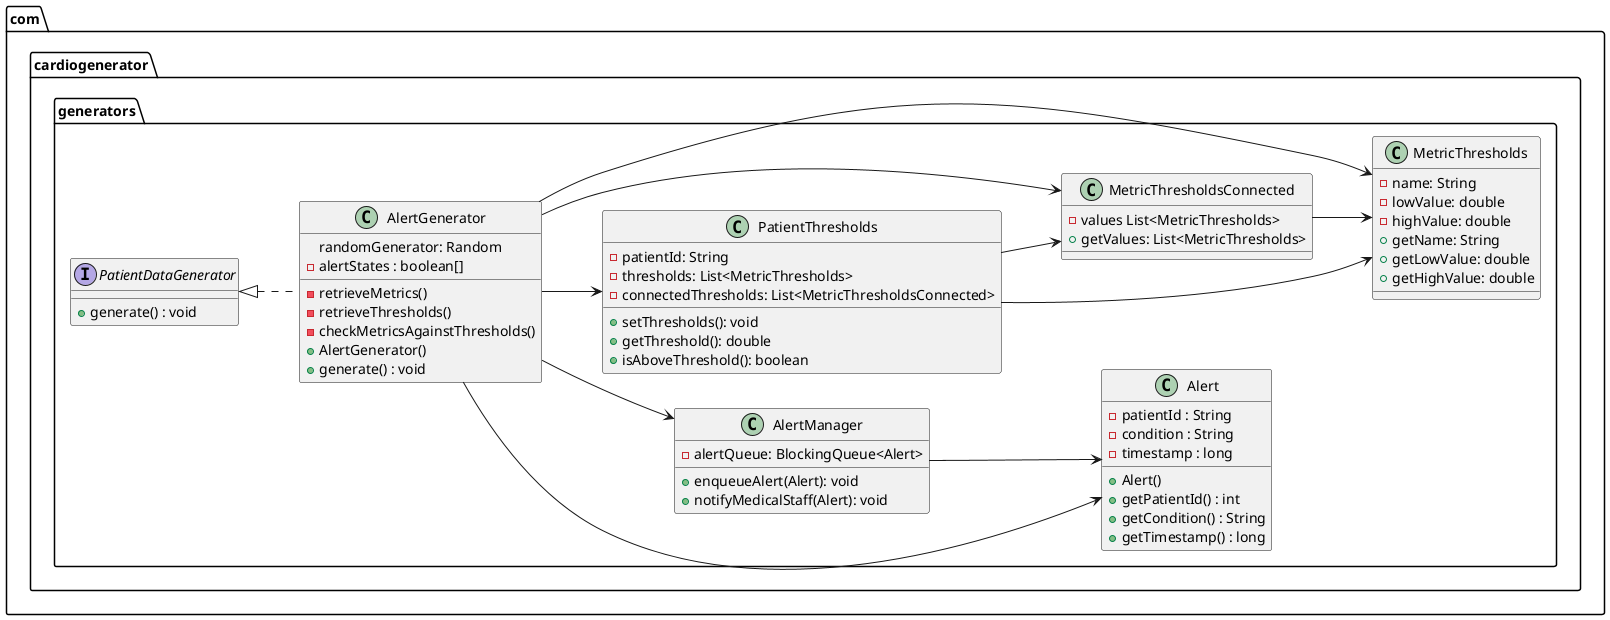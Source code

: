 @startuml
'https://plantuml.com/class-diagram
allowmixing

left to right direction
package "com.cardiogenerator.generators"{

interface PatientDataGenerator{
 + generate() : void
}


class AlertGenerator implements PatientDataGenerator {
  randomGenerator: Random
 - alertStates : boolean[]
 - retrieveMetrics()
 - retrieveThresholds()
 - checkMetricsAgainstThresholds()
 + AlertGenerator()
 + generate() : void
}

class Alert {
 - patientId : String
 - condition : String
 - timestamp : long
 + Alert()
 + getPatientId() : int
 + getCondition() : String
 + getTimestamp() : long
}

class AlertManager {
 - alertQueue: BlockingQueue<Alert>
 + enqueueAlert(Alert): void
 + notifyMedicalStaff(Alert): void
}

class PatientThresholds {
 - patientId: String
 - thresholds: List<MetricThresholds>
 - connectedThresholds: List<MetricThresholdsConnected>
 + setThresholds(): void
 + getThreshold(): double
 + isAboveThreshold(): boolean
}

class MetricThresholds {

 - name: String
 - lowValue: double
 - highValue: double
 + getName: String
 + getLowValue: double
 + getHighValue: double

}

class MetricThresholdsConnected {
'fusion
- values List<MetricThresholds>
+ getValues: List<MetricThresholds>

  }


}


AlertGenerator --> AlertManager
AlertGenerator --> PatientThresholds
AlertGenerator --> Alert
AlertGenerator --> MetricThresholds
AlertGenerator --> MetricThresholdsConnected
AlertManager --> Alert
MetricThresholdsConnected --> MetricThresholds
PatientThresholds --> MetricThresholds
PatientThresholds --> MetricThresholdsConnected




@enduml